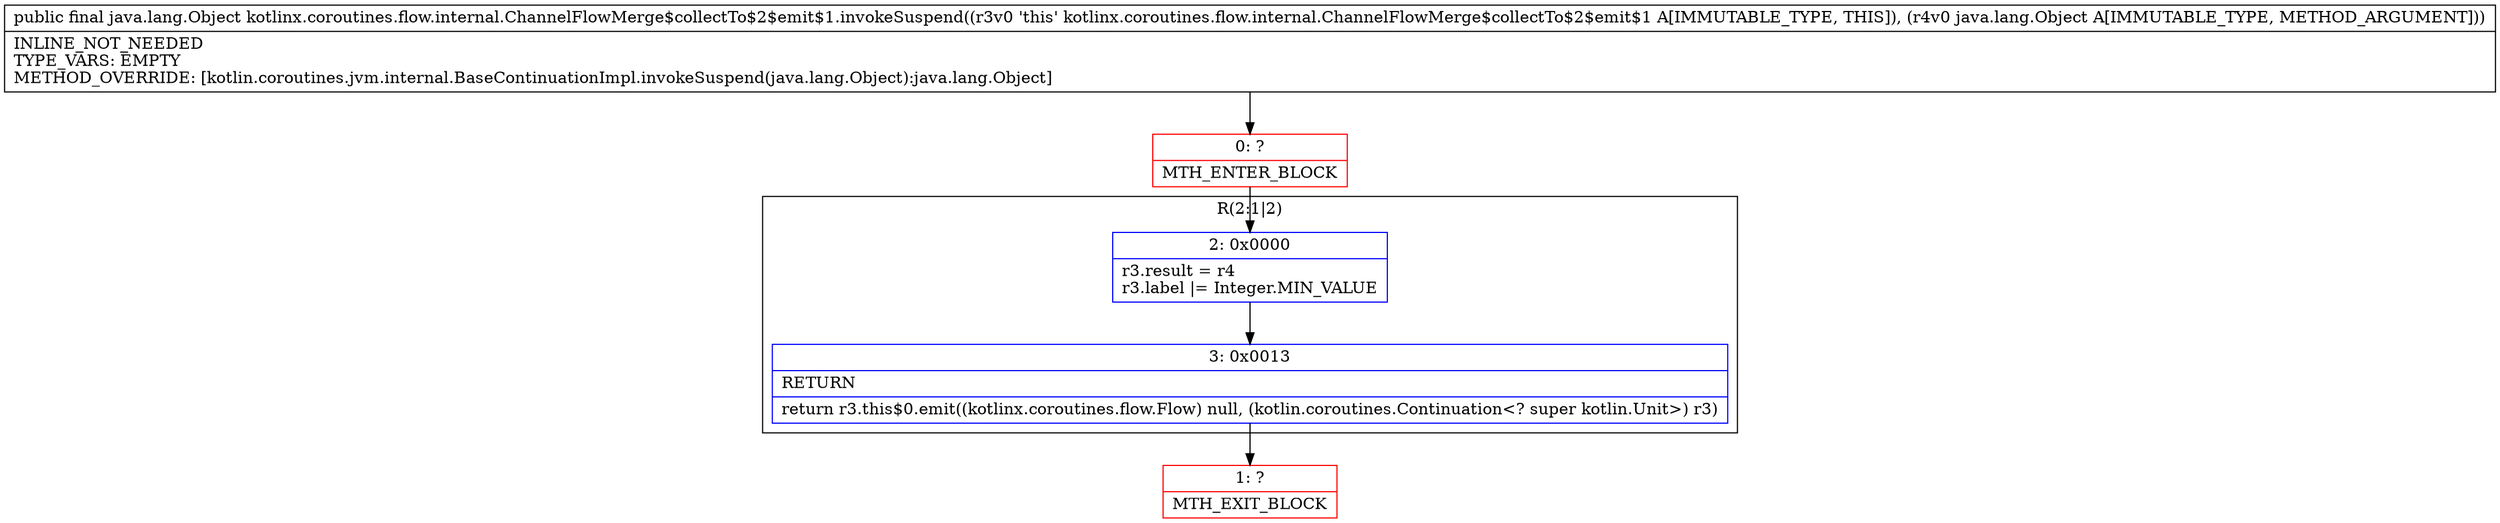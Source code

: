 digraph "CFG forkotlinx.coroutines.flow.internal.ChannelFlowMerge$collectTo$2$emit$1.invokeSuspend(Ljava\/lang\/Object;)Ljava\/lang\/Object;" {
subgraph cluster_Region_103089262 {
label = "R(2:1|2)";
node [shape=record,color=blue];
Node_2 [shape=record,label="{2\:\ 0x0000|r3.result = r4\lr3.label \|= Integer.MIN_VALUE\l}"];
Node_3 [shape=record,label="{3\:\ 0x0013|RETURN\l|return r3.this$0.emit((kotlinx.coroutines.flow.Flow) null, (kotlin.coroutines.Continuation\<? super kotlin.Unit\>) r3)\l}"];
}
Node_0 [shape=record,color=red,label="{0\:\ ?|MTH_ENTER_BLOCK\l}"];
Node_1 [shape=record,color=red,label="{1\:\ ?|MTH_EXIT_BLOCK\l}"];
MethodNode[shape=record,label="{public final java.lang.Object kotlinx.coroutines.flow.internal.ChannelFlowMerge$collectTo$2$emit$1.invokeSuspend((r3v0 'this' kotlinx.coroutines.flow.internal.ChannelFlowMerge$collectTo$2$emit$1 A[IMMUTABLE_TYPE, THIS]), (r4v0 java.lang.Object A[IMMUTABLE_TYPE, METHOD_ARGUMENT]))  | INLINE_NOT_NEEDED\lTYPE_VARS: EMPTY\lMETHOD_OVERRIDE: [kotlin.coroutines.jvm.internal.BaseContinuationImpl.invokeSuspend(java.lang.Object):java.lang.Object]\l}"];
MethodNode -> Node_0;Node_2 -> Node_3;
Node_3 -> Node_1;
Node_0 -> Node_2;
}

